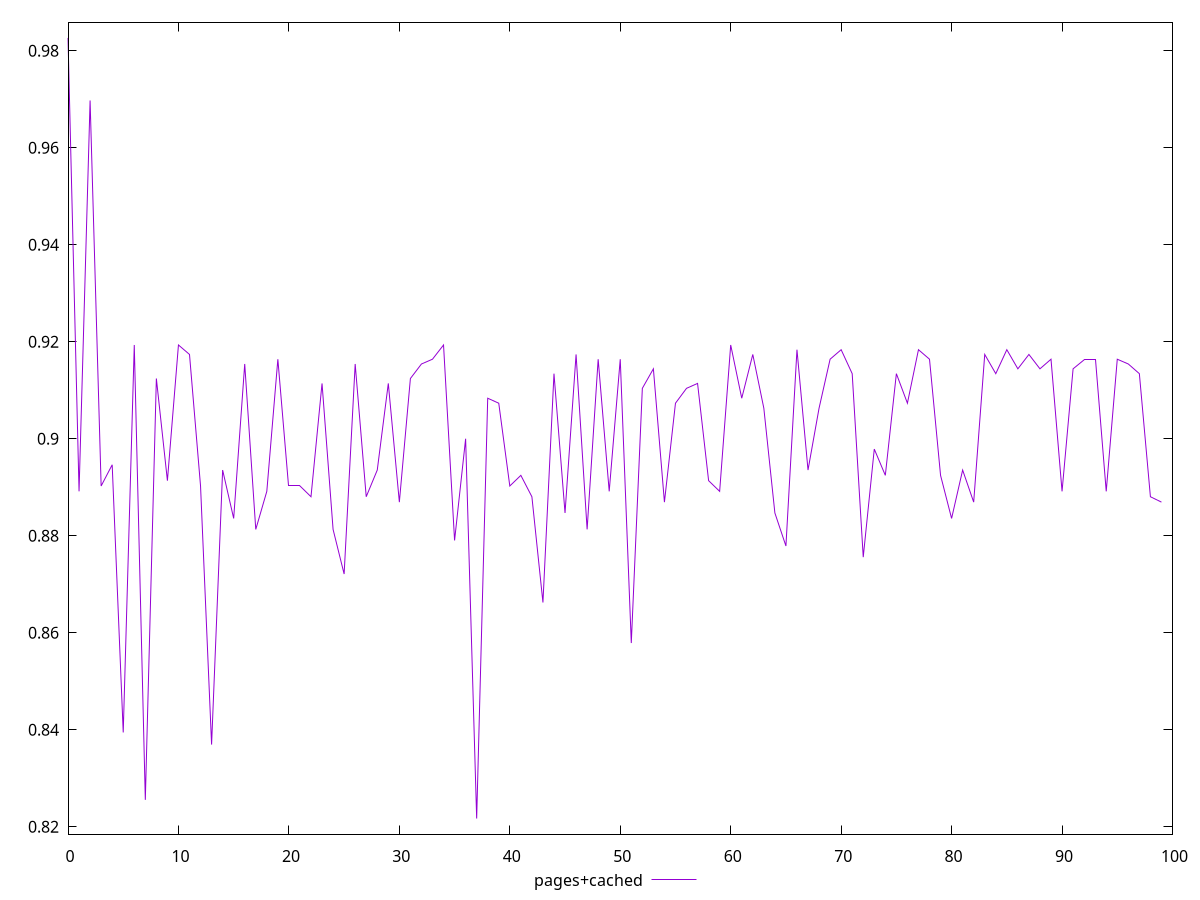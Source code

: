 $_pagesCached <<EOF
0.9826442363466058
0.889152044006236
0.9697426684082584
0.8902562615076628
0.8946305544636101
0.8394434945505462
0.9193306938437791
0.8255382617101024
0.912414687309443
0.8913562573218656
0.91933069384378
0.917380153295033
0.8902562615076617
0.8369379509717426
0.8935434397538535
0.8835688966472424
0.9154091114965668
0.8813073532081728
0.889152044006236
0.9163971786250928
0.8902562615076638
0.8902562615076638
0.8880436409238062
0.9114065832202469
0.8813073532081728
0.8721068283815406
0.9154091114965668
0.8880436409238052
0.8935434397538525
0.9114065832202433
0.8869310884190241
0.912414687309443
0.9154091114965668
0.9163971786250937
0.91933069384378
0.8790300833009358
0.8999999314038506
0.821695891391382
0.9083528563396869
0.9073252563220249
0.8902562615076608
0.8924519953997037
0.8880436409238042
0.866237010546699
0.9134178324564849
0.8846936800115692
0.917380153295033
0.8813073532081728
0.9163971786250911
0.889152044006237
0.9163971786250911
0.8578750359832086
0.9103935540110574
0.9144159850101887
0.8869310884190262
0.9073252563220249
0.9103935540110574
0.9114065832202443
0.8913562573218646
0.8891520440062329
0.9193306938437782
0.9083528563396879
0.917380153295033
0.9062928680615168
0.8846936800115661
0.8778856419325579
0.918358002601875
0.8935434397538546
0.9062928680615159
0.9163971786250911
0.9183580026018724
0.9134178324564849
0.8755853285196531
0.8978655626213592
0.8924519953997047
0.9134178324564849
0.9073252563220249
0.9183580026018732
0.9163971786250902
0.8924519953997028
0.8835688966472444
0.8935434397538546
0.8869310884190241
0.917380153295032
0.9134178324564867
0.9183580026018724
0.9144159850101887
0.9173801532950312
0.9144159850101905
0.9163971786250928
0.8891520440062339
0.9144159850101896
0.9163971786250911
0.916397178625092
0.8891520440062339
0.9163971786250893
0.9154091114965686
0.9134178324564867
0.8880436409238072
0.8869310884190221
EOF
set key outside below
set terminal pngcairo
set output "report_00006_2020-11-02T20-21-41.718Z/total-blocking-time/pages+cached//score.png"
set yrange [0.8184769244922775:0.9858632032457103]
plot $_pagesCached title "pages+cached" with line ,